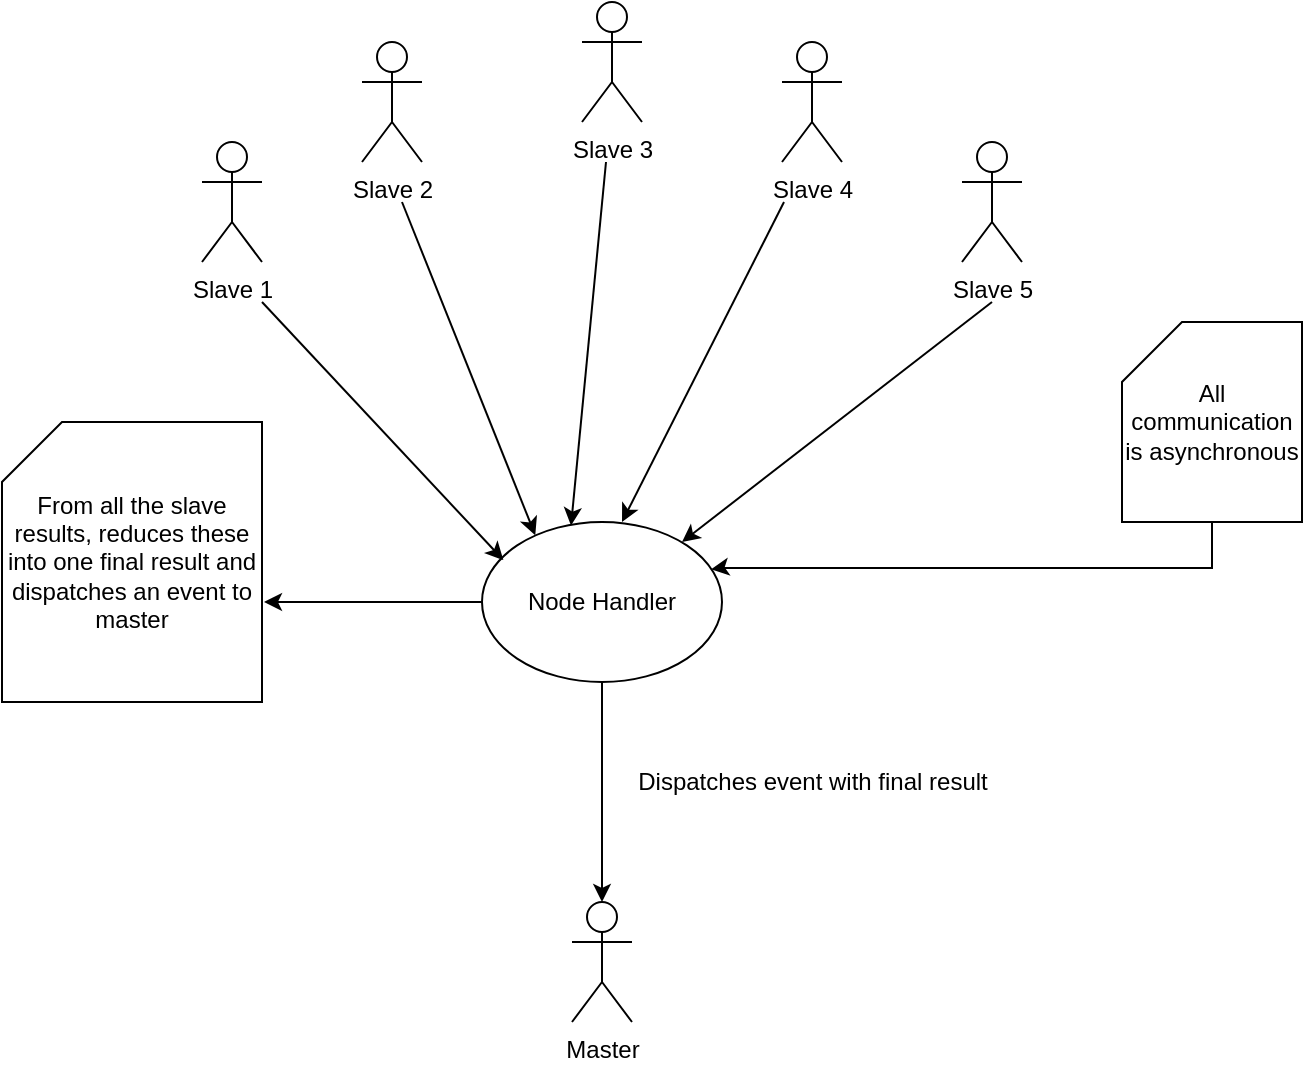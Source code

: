 <mxfile version="12.9.7" type="device"><diagram id="SWAXb4WDj6YYQY2FsSVY" name="Page-1"><mxGraphModel dx="1422" dy="801" grid="1" gridSize="10" guides="1" tooltips="1" connect="1" arrows="1" fold="1" page="1" pageScale="1" pageWidth="827" pageHeight="1169" math="0" shadow="0"><root><mxCell id="0"/><mxCell id="1" parent="0"/><mxCell id="rwvcC1Re5s-ECdCMU2Fc-1" style="edgeStyle=orthogonalEdgeStyle;rounded=0;orthogonalLoop=1;jettySize=auto;html=1;" edge="1" parent="1"><mxGeometry relative="1" as="geometry"><mxPoint x="300" y="440.0" as="sourcePoint"/><mxPoint x="191" y="440.0" as="targetPoint"/><Array as="points"><mxPoint x="240" y="440"/><mxPoint x="240" y="440"/></Array></mxGeometry></mxCell><mxCell id="rwvcC1Re5s-ECdCMU2Fc-2" value="Node Handler" style="ellipse;whiteSpace=wrap;html=1;" vertex="1" parent="1"><mxGeometry x="300" y="400" width="120" height="80" as="geometry"/></mxCell><mxCell id="rwvcC1Re5s-ECdCMU2Fc-3" style="edgeStyle=orthogonalEdgeStyle;rounded=0;orthogonalLoop=1;jettySize=auto;html=1;" edge="1" parent="1" source="rwvcC1Re5s-ECdCMU2Fc-2" target="rwvcC1Re5s-ECdCMU2Fc-5"><mxGeometry relative="1" as="geometry"/></mxCell><mxCell id="rwvcC1Re5s-ECdCMU2Fc-4" value="Dispatches event with final result" style="text;html=1;align=center;verticalAlign=middle;resizable=0;points=[];" vertex="1" connectable="0" parent="rwvcC1Re5s-ECdCMU2Fc-3"><mxGeometry x="-0.255" relative="1" as="geometry"><mxPoint x="105" y="9" as="offset"/></mxGeometry></mxCell><mxCell id="rwvcC1Re5s-ECdCMU2Fc-5" value="Master" style="shape=umlActor;verticalLabelPosition=bottom;labelBackgroundColor=#ffffff;verticalAlign=top;html=1;outlineConnect=0;" vertex="1" parent="1"><mxGeometry x="345" y="590" width="30" height="60" as="geometry"/></mxCell><mxCell id="rwvcC1Re5s-ECdCMU2Fc-6" value="Slave 1" style="shape=umlActor;verticalLabelPosition=bottom;labelBackgroundColor=#ffffff;verticalAlign=top;html=1;outlineConnect=0;" vertex="1" parent="1"><mxGeometry x="160" y="210" width="30" height="60" as="geometry"/></mxCell><mxCell id="rwvcC1Re5s-ECdCMU2Fc-7" value="Slave 2" style="shape=umlActor;verticalLabelPosition=bottom;labelBackgroundColor=#ffffff;verticalAlign=top;html=1;outlineConnect=0;" vertex="1" parent="1"><mxGeometry x="240" y="160" width="30" height="60" as="geometry"/></mxCell><mxCell id="rwvcC1Re5s-ECdCMU2Fc-8" value="Slave 4" style="shape=umlActor;verticalLabelPosition=bottom;labelBackgroundColor=#ffffff;verticalAlign=top;html=1;outlineConnect=0;" vertex="1" parent="1"><mxGeometry x="450" y="160" width="30" height="60" as="geometry"/></mxCell><mxCell id="rwvcC1Re5s-ECdCMU2Fc-9" value="Slave 3" style="shape=umlActor;verticalLabelPosition=bottom;labelBackgroundColor=#ffffff;verticalAlign=top;html=1;outlineConnect=0;" vertex="1" parent="1"><mxGeometry x="350" y="140" width="30" height="60" as="geometry"/></mxCell><mxCell id="rwvcC1Re5s-ECdCMU2Fc-10" value="Slave 5" style="shape=umlActor;verticalLabelPosition=bottom;labelBackgroundColor=#ffffff;verticalAlign=top;html=1;outlineConnect=0;" vertex="1" parent="1"><mxGeometry x="540" y="210" width="30" height="60" as="geometry"/></mxCell><mxCell id="rwvcC1Re5s-ECdCMU2Fc-11" value="" style="endArrow=classic;html=1;exitX=0.089;exitY=0.238;exitDx=0;exitDy=0;exitPerimeter=0;entryX=0.089;entryY=0.238;entryDx=0;entryDy=0;entryPerimeter=0;" edge="1" parent="1" target="rwvcC1Re5s-ECdCMU2Fc-2"><mxGeometry width="50" height="50" relative="1" as="geometry"><mxPoint x="190" y="290" as="sourcePoint"/><mxPoint x="670" y="510" as="targetPoint"/></mxGeometry></mxCell><mxCell id="rwvcC1Re5s-ECdCMU2Fc-12" value="" style="endArrow=classic;html=1;exitX=0.222;exitY=0.083;exitDx=0;exitDy=0;exitPerimeter=0;entryX=0.222;entryY=0.083;entryDx=0;entryDy=0;entryPerimeter=0;" edge="1" parent="1" target="rwvcC1Re5s-ECdCMU2Fc-2"><mxGeometry width="50" height="50" relative="1" as="geometry"><mxPoint x="260" y="240" as="sourcePoint"/><mxPoint x="330" y="400" as="targetPoint"/></mxGeometry></mxCell><mxCell id="rwvcC1Re5s-ECdCMU2Fc-13" value="" style="endArrow=classic;html=1;exitX=0.371;exitY=0.022;exitDx=0;exitDy=0;exitPerimeter=0;entryX=0.371;entryY=0.022;entryDx=0;entryDy=0;entryPerimeter=0;" edge="1" parent="1" target="rwvcC1Re5s-ECdCMU2Fc-2"><mxGeometry width="50" height="50" relative="1" as="geometry"><mxPoint x="362" y="220" as="sourcePoint"/><mxPoint x="343" y="400" as="targetPoint"/></mxGeometry></mxCell><mxCell id="rwvcC1Re5s-ECdCMU2Fc-14" value="" style="endArrow=classic;html=1;" edge="1" parent="1"><mxGeometry width="50" height="50" relative="1" as="geometry"><mxPoint x="451" y="240" as="sourcePoint"/><mxPoint x="370" y="400.0" as="targetPoint"/></mxGeometry></mxCell><mxCell id="rwvcC1Re5s-ECdCMU2Fc-15" value="" style="endArrow=classic;html=1;" edge="1" parent="1"><mxGeometry width="50" height="50" relative="1" as="geometry"><mxPoint x="555" y="290" as="sourcePoint"/><mxPoint x="400" y="410.0" as="targetPoint"/></mxGeometry></mxCell><mxCell id="rwvcC1Re5s-ECdCMU2Fc-16" value="From all the slave results, reduces these into one final result and dispatches an event to master" style="shape=card;whiteSpace=wrap;html=1;" vertex="1" parent="1"><mxGeometry x="60" y="350" width="130" height="140" as="geometry"/></mxCell><mxCell id="rwvcC1Re5s-ECdCMU2Fc-17" style="edgeStyle=orthogonalEdgeStyle;rounded=0;orthogonalLoop=1;jettySize=auto;html=1;exitX=0.5;exitY=1;exitDx=0;exitDy=0;exitPerimeter=0;entryX=0.954;entryY=0.296;entryDx=0;entryDy=0;entryPerimeter=0;" edge="1" parent="1" source="rwvcC1Re5s-ECdCMU2Fc-18" target="rwvcC1Re5s-ECdCMU2Fc-2"><mxGeometry relative="1" as="geometry"><mxPoint x="419" y="447" as="targetPoint"/><Array as="points"><mxPoint x="665" y="423"/><mxPoint x="419" y="423"/></Array></mxGeometry></mxCell><mxCell id="rwvcC1Re5s-ECdCMU2Fc-18" value="All communication is asynchronous" style="shape=card;whiteSpace=wrap;html=1;" vertex="1" parent="1"><mxGeometry x="620" y="300" width="90" height="100" as="geometry"/></mxCell></root></mxGraphModel></diagram></mxfile>
